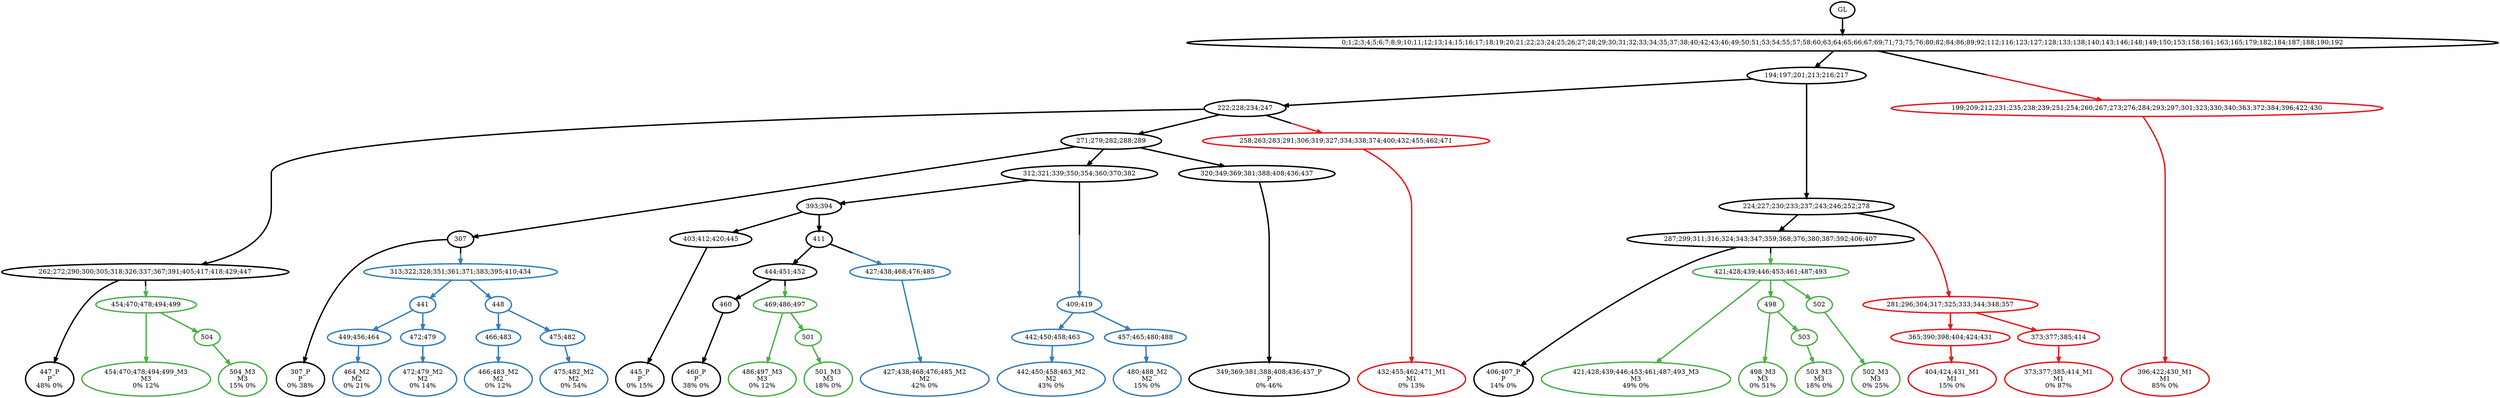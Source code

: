 digraph T {
	{
		rank=same
		59 [penwidth=3,colorscheme=set19,color=0,label="447_P\nP\n48% 0%"]
		56 [penwidth=3,colorscheme=set19,color=0,label="307_P\nP\n0% 38%"]
		52 [penwidth=3,colorscheme=set19,color=0,label="445_P\nP\n0% 15%"]
		48 [penwidth=3,colorscheme=set19,color=0,label="460_P\nP\n38% 0%"]
		46 [penwidth=3,colorscheme=set19,color=0,label="349;369;381;388;408;436;437_P\nP\n0% 46%"]
		43 [penwidth=3,colorscheme=set19,color=0,label="406;407_P\nP\n14% 0%"]
		42 [penwidth=3,colorscheme=set19,color=1,label="432;455;462;471_M1\nM1\n0% 13%"]
		40 [penwidth=3,colorscheme=set19,color=1,label="404;424;431_M1\nM1\n15% 0%"]
		38 [penwidth=3,colorscheme=set19,color=1,label="373;377;385;414_M1\nM1\n0% 87%"]
		37 [penwidth=3,colorscheme=set19,color=1,label="396;422;430_M1\nM1\n85% 0%"]
		34 [penwidth=3,colorscheme=set19,color=2,label="464_M2\nM2\n0% 21%"]
		32 [penwidth=3,colorscheme=set19,color=2,label="472;479_M2\nM2\n0% 14%"]
		29 [penwidth=3,colorscheme=set19,color=2,label="466;483_M2\nM2\n0% 12%"]
		27 [penwidth=3,colorscheme=set19,color=2,label="475;482_M2\nM2\n0% 54%"]
		26 [penwidth=3,colorscheme=set19,color=2,label="427;438;468;476;485_M2\nM2\n42% 0%"]
		24 [penwidth=3,colorscheme=set19,color=2,label="442;450;458;463_M2\nM2\n43% 0%"]
		22 [penwidth=3,colorscheme=set19,color=2,label="480;488_M2\nM2\n15% 0%"]
		21 [penwidth=3,colorscheme=set19,color=3,label="454;470;478;494;499_M3\nM3\n0% 12%"]
		19 [penwidth=3,colorscheme=set19,color=3,label="504_M3\nM3\n15% 0%"]
		18 [penwidth=3,colorscheme=set19,color=3,label="486;497_M3\nM3\n0% 12%"]
		16 [penwidth=3,colorscheme=set19,color=3,label="501_M3\nM3\n18% 0%"]
		15 [penwidth=3,colorscheme=set19,color=3,label="421;428;439;446;453;461;487;493_M3\nM3\n49% 0%"]
		13 [penwidth=3,colorscheme=set19,color=3,label="498_M3\nM3\n0% 51%"]
		11 [penwidth=3,colorscheme=set19,color=3,label="503_M3\nM3\n18% 0%"]
		9 [penwidth=3,colorscheme=set19,color=3,label="502_M3\nM3\n0% 25%"]
	}
	64 [penwidth=3,colorscheme=set19,color=0,label="GL"]
	63 [penwidth=3,colorscheme=set19,color=0,label="0;1;2;3;4;5;6;7;8;9;10;11;12;13;14;15;16;17;18;19;20;21;22;23;24;25;26;27;28;29;30;31;32;33;34;35;37;38;40;42;43;46;49;50;51;53;54;55;57;58;60;63;64;65;66;67;69;71;73;75;76;80;82;84;86;89;92;112;116;123;127;128;133;138;140;143;146;148;149;150;153;158;161;163;165;179;182;184;187;188;190;192"]
	62 [penwidth=3,colorscheme=set19,color=0,label="194;197;201;213;216;217"]
	61 [penwidth=3,colorscheme=set19,color=0,label="222;228;234;247"]
	60 [penwidth=3,colorscheme=set19,color=0,label="262;272;290;300;305;318;326;337;367;391;405;417;418;429;447"]
	58 [penwidth=3,colorscheme=set19,color=0,label="271;279;282;288;289"]
	57 [penwidth=3,colorscheme=set19,color=0,label="307"]
	55 [penwidth=3,colorscheme=set19,color=0,label="312;321;339;350;354;360;370;382"]
	54 [penwidth=3,colorscheme=set19,color=0,label="393;394"]
	53 [penwidth=3,colorscheme=set19,color=0,label="403;412;420;445"]
	51 [penwidth=3,colorscheme=set19,color=0,label="411"]
	50 [penwidth=3,colorscheme=set19,color=0,label="444;451;452"]
	49 [penwidth=3,colorscheme=set19,color=0,label="460"]
	47 [penwidth=3,colorscheme=set19,color=0,label="320;349;369;381;388;408;436;437"]
	45 [penwidth=3,colorscheme=set19,color=0,label="224;227;230;233;237;243;246;252;278"]
	44 [penwidth=3,colorscheme=set19,color=0,label="287;299;311;316;324;343;347;359;368;376;380;387;392;406;407"]
	41 [penwidth=3,colorscheme=set19,color=1,label="365;390;398;404;424;431"]
	39 [penwidth=3,colorscheme=set19,color=1,label="373;377;385;414"]
	36 [penwidth=3,colorscheme=set19,color=2,label="441"]
	35 [penwidth=3,colorscheme=set19,color=2,label="449;456;464"]
	33 [penwidth=3,colorscheme=set19,color=2,label="472;479"]
	31 [penwidth=3,colorscheme=set19,color=2,label="448"]
	30 [penwidth=3,colorscheme=set19,color=2,label="466;483"]
	28 [penwidth=3,colorscheme=set19,color=2,label="475;482"]
	25 [penwidth=3,colorscheme=set19,color=2,label="442;450;458;463"]
	23 [penwidth=3,colorscheme=set19,color=2,label="457;465;480;488"]
	20 [penwidth=3,colorscheme=set19,color=3,label="504"]
	17 [penwidth=3,colorscheme=set19,color=3,label="501"]
	14 [penwidth=3,colorscheme=set19,color=3,label="498"]
	12 [penwidth=3,colorscheme=set19,color=3,label="503"]
	10 [penwidth=3,colorscheme=set19,color=3,label="502"]
	8 [penwidth=3,colorscheme=set19,color=3,label="469;486;497"]
	7 [penwidth=3,colorscheme=set19,color=3,label="454;470;478;494;499"]
	6 [penwidth=3,colorscheme=set19,color=3,label="421;428;439;446;453;461;487;493"]
	5 [penwidth=3,colorscheme=set19,color=2,label="427;438;468;476;485"]
	4 [penwidth=3,colorscheme=set19,color=2,label="409;419"]
	3 [penwidth=3,colorscheme=set19,color=2,label="313;322;328;351;361;371;383;395;410;434"]
	2 [penwidth=3,colorscheme=set19,color=1,label="258;263;283;291;306;319;327;334;338;374;400;432;455;462;471"]
	1 [penwidth=3,colorscheme=set19,color=1,label="281;296;304;317;325;333;344;348;357"]
	0 [penwidth=3,colorscheme=set19,color=1,label="199;209;212;231;235;238;239;251;254;260;267;273;276;284;293;297;301;323;330;340;363;372;384;396;422;430"]
	64 -> 63 [penwidth=3,colorscheme=set19,color=0]
	63 -> 62 [penwidth=3,colorscheme=set19,color=0]
	63 -> 0 [penwidth=3,colorscheme=set19,color="0;0.5:1"]
	62 -> 45 [penwidth=3,colorscheme=set19,color=0]
	62 -> 61 [penwidth=3,colorscheme=set19,color=0]
	61 -> 58 [penwidth=3,colorscheme=set19,color=0]
	61 -> 60 [penwidth=3,colorscheme=set19,color=0]
	61 -> 2 [penwidth=3,colorscheme=set19,color="0;0.5:1"]
	60 -> 59 [penwidth=3,colorscheme=set19,color=0]
	60 -> 7 [penwidth=3,colorscheme=set19,color="0;0.5:3"]
	58 -> 57 [penwidth=3,colorscheme=set19,color=0]
	58 -> 47 [penwidth=3,colorscheme=set19,color=0]
	58 -> 55 [penwidth=3,colorscheme=set19,color=0]
	57 -> 56 [penwidth=3,colorscheme=set19,color=0]
	57 -> 3 [penwidth=3,colorscheme=set19,color="0;0.5:2"]
	55 -> 54 [penwidth=3,colorscheme=set19,color=0]
	55 -> 4 [penwidth=3,colorscheme=set19,color="0;0.5:2"]
	54 -> 51 [penwidth=3,colorscheme=set19,color=0]
	54 -> 53 [penwidth=3,colorscheme=set19,color=0]
	53 -> 52 [penwidth=3,colorscheme=set19,color=0]
	51 -> 50 [penwidth=3,colorscheme=set19,color=0]
	51 -> 5 [penwidth=3,colorscheme=set19,color="0;0.5:2"]
	50 -> 49 [penwidth=3,colorscheme=set19,color=0]
	50 -> 8 [penwidth=3,colorscheme=set19,color="0;0.5:3"]
	49 -> 48 [penwidth=3,colorscheme=set19,color=0]
	47 -> 46 [penwidth=3,colorscheme=set19,color=0]
	45 -> 44 [penwidth=3,colorscheme=set19,color=0]
	45 -> 1 [penwidth=3,colorscheme=set19,color="0;0.5:1"]
	44 -> 43 [penwidth=3,colorscheme=set19,color=0]
	44 -> 6 [penwidth=3,colorscheme=set19,color="0;0.5:3"]
	41 -> 40 [penwidth=3,colorscheme=set19,color=1]
	39 -> 38 [penwidth=3,colorscheme=set19,color=1]
	36 -> 33 [penwidth=3,colorscheme=set19,color=2]
	36 -> 35 [penwidth=3,colorscheme=set19,color=2]
	35 -> 34 [penwidth=3,colorscheme=set19,color=2]
	33 -> 32 [penwidth=3,colorscheme=set19,color=2]
	31 -> 30 [penwidth=3,colorscheme=set19,color=2]
	31 -> 28 [penwidth=3,colorscheme=set19,color=2]
	30 -> 29 [penwidth=3,colorscheme=set19,color=2]
	28 -> 27 [penwidth=3,colorscheme=set19,color=2]
	25 -> 24 [penwidth=3,colorscheme=set19,color=2]
	23 -> 22 [penwidth=3,colorscheme=set19,color=2]
	20 -> 19 [penwidth=3,colorscheme=set19,color=3]
	17 -> 16 [penwidth=3,colorscheme=set19,color=3]
	14 -> 13 [penwidth=3,colorscheme=set19,color=3]
	14 -> 12 [penwidth=3,colorscheme=set19,color=3]
	12 -> 11 [penwidth=3,colorscheme=set19,color=3]
	10 -> 9 [penwidth=3,colorscheme=set19,color=3]
	8 -> 18 [penwidth=3,colorscheme=set19,color=3]
	8 -> 17 [penwidth=3,colorscheme=set19,color=3]
	7 -> 21 [penwidth=3,colorscheme=set19,color=3]
	7 -> 20 [penwidth=3,colorscheme=set19,color=3]
	6 -> 15 [penwidth=3,colorscheme=set19,color=3]
	6 -> 14 [penwidth=3,colorscheme=set19,color=3]
	6 -> 10 [penwidth=3,colorscheme=set19,color=3]
	5 -> 26 [penwidth=3,colorscheme=set19,color=2]
	4 -> 25 [penwidth=3,colorscheme=set19,color=2]
	4 -> 23 [penwidth=3,colorscheme=set19,color=2]
	3 -> 36 [penwidth=3,colorscheme=set19,color=2]
	3 -> 31 [penwidth=3,colorscheme=set19,color=2]
	2 -> 42 [penwidth=3,colorscheme=set19,color=1]
	1 -> 41 [penwidth=3,colorscheme=set19,color=1]
	1 -> 39 [penwidth=3,colorscheme=set19,color=1]
	0 -> 37 [penwidth=3,colorscheme=set19,color=1]
}
